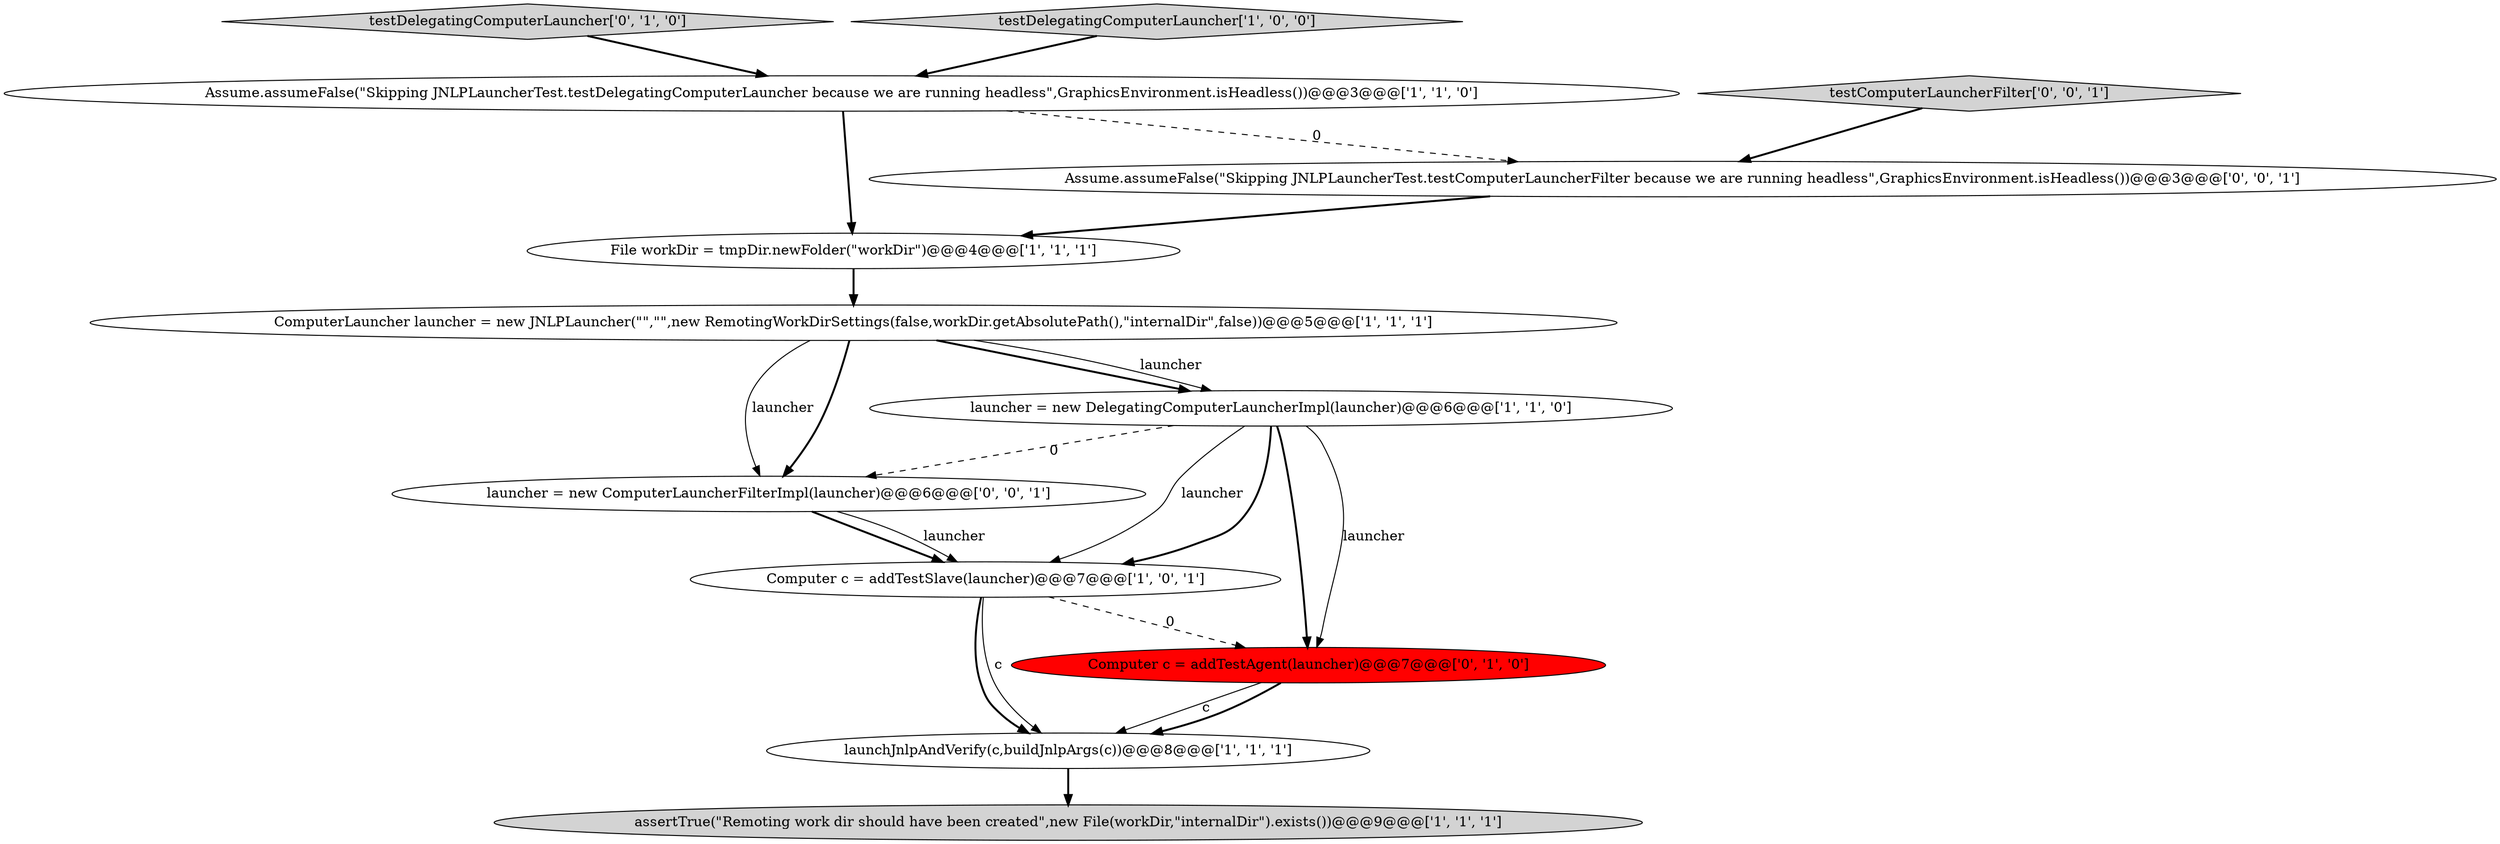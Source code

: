 digraph {
5 [style = filled, label = "assertTrue(\"Remoting work dir should have been created\",new File(workDir,\"internalDir\").exists())@@@9@@@['1', '1', '1']", fillcolor = lightgray, shape = ellipse image = "AAA0AAABBB1BBB"];
4 [style = filled, label = "Computer c = addTestSlave(launcher)@@@7@@@['1', '0', '1']", fillcolor = white, shape = ellipse image = "AAA0AAABBB1BBB"];
8 [style = filled, label = "testDelegatingComputerLauncher['0', '1', '0']", fillcolor = lightgray, shape = diamond image = "AAA0AAABBB2BBB"];
9 [style = filled, label = "Computer c = addTestAgent(launcher)@@@7@@@['0', '1', '0']", fillcolor = red, shape = ellipse image = "AAA1AAABBB2BBB"];
11 [style = filled, label = "Assume.assumeFalse(\"Skipping JNLPLauncherTest.testComputerLauncherFilter because we are running headless\",GraphicsEnvironment.isHeadless())@@@3@@@['0', '0', '1']", fillcolor = white, shape = ellipse image = "AAA0AAABBB3BBB"];
0 [style = filled, label = "testDelegatingComputerLauncher['1', '0', '0']", fillcolor = lightgray, shape = diamond image = "AAA0AAABBB1BBB"];
6 [style = filled, label = "File workDir = tmpDir.newFolder(\"workDir\")@@@4@@@['1', '1', '1']", fillcolor = white, shape = ellipse image = "AAA0AAABBB1BBB"];
7 [style = filled, label = "launchJnlpAndVerify(c,buildJnlpArgs(c))@@@8@@@['1', '1', '1']", fillcolor = white, shape = ellipse image = "AAA0AAABBB1BBB"];
12 [style = filled, label = "launcher = new ComputerLauncherFilterImpl(launcher)@@@6@@@['0', '0', '1']", fillcolor = white, shape = ellipse image = "AAA0AAABBB3BBB"];
1 [style = filled, label = "Assume.assumeFalse(\"Skipping JNLPLauncherTest.testDelegatingComputerLauncher because we are running headless\",GraphicsEnvironment.isHeadless())@@@3@@@['1', '1', '0']", fillcolor = white, shape = ellipse image = "AAA0AAABBB1BBB"];
10 [style = filled, label = "testComputerLauncherFilter['0', '0', '1']", fillcolor = lightgray, shape = diamond image = "AAA0AAABBB3BBB"];
3 [style = filled, label = "launcher = new DelegatingComputerLauncherImpl(launcher)@@@6@@@['1', '1', '0']", fillcolor = white, shape = ellipse image = "AAA0AAABBB1BBB"];
2 [style = filled, label = "ComputerLauncher launcher = new JNLPLauncher(\"\",\"\",new RemotingWorkDirSettings(false,workDir.getAbsolutePath(),\"internalDir\",false))@@@5@@@['1', '1', '1']", fillcolor = white, shape = ellipse image = "AAA0AAABBB1BBB"];
4->7 [style = solid, label="c"];
2->3 [style = bold, label=""];
11->6 [style = bold, label=""];
9->7 [style = solid, label="c"];
9->7 [style = bold, label=""];
3->4 [style = bold, label=""];
2->3 [style = solid, label="launcher"];
3->9 [style = solid, label="launcher"];
4->7 [style = bold, label=""];
2->12 [style = bold, label=""];
6->2 [style = bold, label=""];
3->9 [style = bold, label=""];
8->1 [style = bold, label=""];
4->9 [style = dashed, label="0"];
7->5 [style = bold, label=""];
1->6 [style = bold, label=""];
3->12 [style = dashed, label="0"];
12->4 [style = bold, label=""];
3->4 [style = solid, label="launcher"];
1->11 [style = dashed, label="0"];
0->1 [style = bold, label=""];
12->4 [style = solid, label="launcher"];
2->12 [style = solid, label="launcher"];
10->11 [style = bold, label=""];
}
